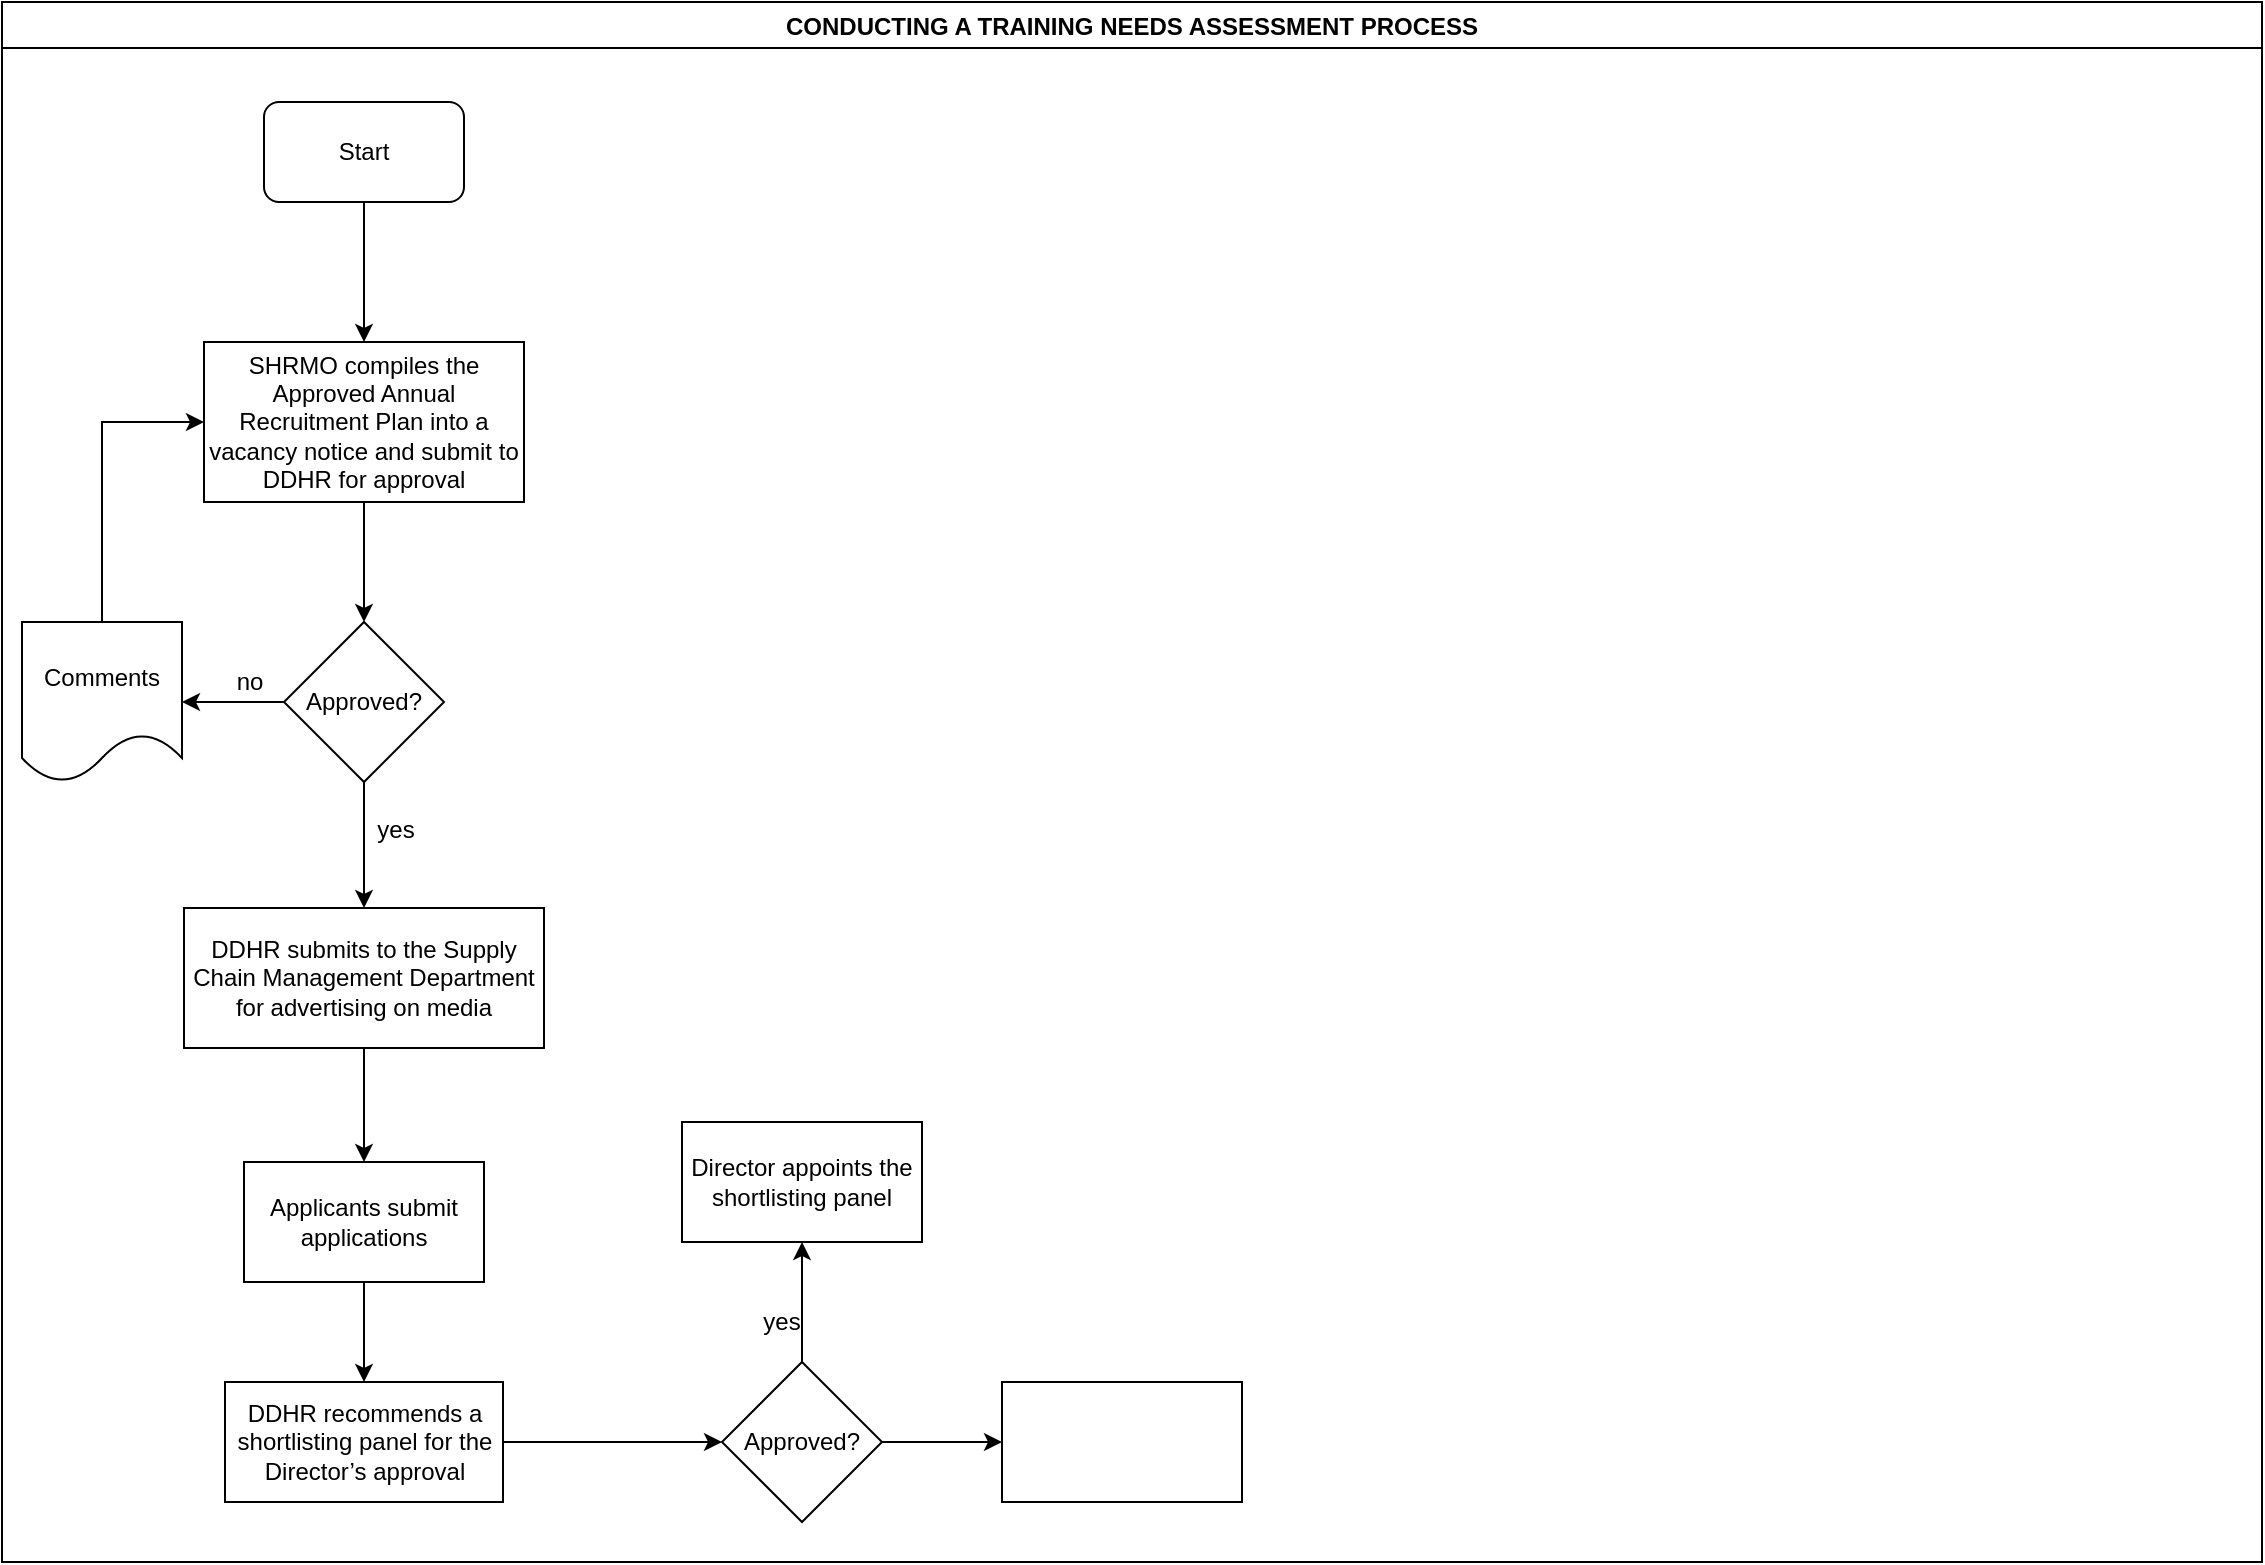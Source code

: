 <mxfile version="14.2.4" type="github">
  <diagram id="tumOcZ08y1jbHNWzHqvi" name="Page-1">
    <mxGraphModel dx="1038" dy="547" grid="1" gridSize="10" guides="1" tooltips="1" connect="1" arrows="1" fold="1" page="1" pageScale="1" pageWidth="1169" pageHeight="827" math="0" shadow="0">
      <root>
        <mxCell id="0" />
        <mxCell id="1" parent="0" />
        <mxCell id="h8TS08j7oyF-GIlj1y9Z-1" value="CONDUCTING A TRAINING NEEDS ASSESSMENT PROCESS" style="swimlane;" vertex="1" parent="1">
          <mxGeometry x="20" y="10" width="1130" height="780" as="geometry" />
        </mxCell>
        <mxCell id="h8TS08j7oyF-GIlj1y9Z-2" value="Start" style="rounded=1;whiteSpace=wrap;html=1;" vertex="1" parent="h8TS08j7oyF-GIlj1y9Z-1">
          <mxGeometry x="131" y="50" width="100" height="50" as="geometry" />
        </mxCell>
        <mxCell id="h8TS08j7oyF-GIlj1y9Z-49" value="SHRMO compiles the Approved Annual Recruitment Plan into a vacancy notice and submit to DDHR for approval" style="rounded=0;whiteSpace=wrap;html=1;" vertex="1" parent="h8TS08j7oyF-GIlj1y9Z-1">
          <mxGeometry x="101" y="170" width="160" height="80" as="geometry" />
        </mxCell>
        <mxCell id="h8TS08j7oyF-GIlj1y9Z-4" value="" style="edgeStyle=orthogonalEdgeStyle;rounded=0;orthogonalLoop=1;jettySize=auto;html=1;entryX=0.5;entryY=0;entryDx=0;entryDy=0;" edge="1" parent="h8TS08j7oyF-GIlj1y9Z-1" source="h8TS08j7oyF-GIlj1y9Z-2" target="h8TS08j7oyF-GIlj1y9Z-49">
          <mxGeometry relative="1" as="geometry">
            <mxPoint x="181" y="150" as="targetPoint" />
          </mxGeometry>
        </mxCell>
        <mxCell id="h8TS08j7oyF-GIlj1y9Z-50" value="Approved?" style="rhombus;whiteSpace=wrap;html=1;rounded=0;" vertex="1" parent="h8TS08j7oyF-GIlj1y9Z-1">
          <mxGeometry x="141" y="310" width="80" height="80" as="geometry" />
        </mxCell>
        <mxCell id="h8TS08j7oyF-GIlj1y9Z-51" value="" style="edgeStyle=orthogonalEdgeStyle;rounded=0;orthogonalLoop=1;jettySize=auto;html=1;" edge="1" parent="h8TS08j7oyF-GIlj1y9Z-1" source="h8TS08j7oyF-GIlj1y9Z-49" target="h8TS08j7oyF-GIlj1y9Z-50">
          <mxGeometry relative="1" as="geometry" />
        </mxCell>
        <mxCell id="h8TS08j7oyF-GIlj1y9Z-52" value="DDHR submits to the Supply Chain Management Department for advertising on media" style="whiteSpace=wrap;html=1;rounded=0;" vertex="1" parent="h8TS08j7oyF-GIlj1y9Z-1">
          <mxGeometry x="91" y="453" width="180" height="70" as="geometry" />
        </mxCell>
        <mxCell id="h8TS08j7oyF-GIlj1y9Z-53" value="" style="edgeStyle=orthogonalEdgeStyle;rounded=0;orthogonalLoop=1;jettySize=auto;html=1;" edge="1" parent="h8TS08j7oyF-GIlj1y9Z-1" source="h8TS08j7oyF-GIlj1y9Z-50" target="h8TS08j7oyF-GIlj1y9Z-52">
          <mxGeometry relative="1" as="geometry" />
        </mxCell>
        <mxCell id="h8TS08j7oyF-GIlj1y9Z-54" value="yes" style="text;html=1;strokeColor=none;fillColor=none;align=center;verticalAlign=middle;whiteSpace=wrap;rounded=0;" vertex="1" parent="h8TS08j7oyF-GIlj1y9Z-1">
          <mxGeometry x="177" y="404" width="40" height="20" as="geometry" />
        </mxCell>
        <mxCell id="h8TS08j7oyF-GIlj1y9Z-57" value="DDHR recommends a shortlisting panel for the Director’s approval" style="whiteSpace=wrap;html=1;rounded=0;" vertex="1" parent="h8TS08j7oyF-GIlj1y9Z-1">
          <mxGeometry x="111.5" y="690" width="139" height="60" as="geometry" />
        </mxCell>
        <mxCell id="h8TS08j7oyF-GIlj1y9Z-63" value="Director appoints the shortlisting panel" style="whiteSpace=wrap;html=1;rounded=0;" vertex="1" parent="h8TS08j7oyF-GIlj1y9Z-1">
          <mxGeometry x="340" y="560" width="120" height="60" as="geometry" />
        </mxCell>
        <mxCell id="h8TS08j7oyF-GIlj1y9Z-65" value="yes" style="text;html=1;strokeColor=none;fillColor=none;align=center;verticalAlign=middle;whiteSpace=wrap;rounded=0;" vertex="1" parent="h8TS08j7oyF-GIlj1y9Z-1">
          <mxGeometry x="370" y="650" width="40" height="20" as="geometry" />
        </mxCell>
        <mxCell id="h8TS08j7oyF-GIlj1y9Z-66" value="Comments" style="shape=document;whiteSpace=wrap;html=1;boundedLbl=1;rounded=0;" vertex="1" parent="h8TS08j7oyF-GIlj1y9Z-1">
          <mxGeometry x="10" y="310" width="80" height="80" as="geometry" />
        </mxCell>
        <mxCell id="h8TS08j7oyF-GIlj1y9Z-67" value="" style="edgeStyle=orthogonalEdgeStyle;rounded=0;orthogonalLoop=1;jettySize=auto;html=1;" edge="1" parent="h8TS08j7oyF-GIlj1y9Z-1" source="h8TS08j7oyF-GIlj1y9Z-50" target="h8TS08j7oyF-GIlj1y9Z-66">
          <mxGeometry relative="1" as="geometry" />
        </mxCell>
        <mxCell id="h8TS08j7oyF-GIlj1y9Z-69" value="" style="edgeStyle=orthogonalEdgeStyle;rounded=0;orthogonalLoop=1;jettySize=auto;html=1;entryX=0;entryY=0.5;entryDx=0;entryDy=0;" edge="1" parent="h8TS08j7oyF-GIlj1y9Z-1" source="h8TS08j7oyF-GIlj1y9Z-66" target="h8TS08j7oyF-GIlj1y9Z-49">
          <mxGeometry relative="1" as="geometry">
            <mxPoint x="50" y="220" as="targetPoint" />
            <Array as="points">
              <mxPoint x="50" y="210" />
            </Array>
          </mxGeometry>
        </mxCell>
        <mxCell id="h8TS08j7oyF-GIlj1y9Z-58" value="" style="edgeStyle=orthogonalEdgeStyle;rounded=0;orthogonalLoop=1;jettySize=auto;html=1;" edge="1" parent="1" source="h8TS08j7oyF-GIlj1y9Z-55" target="h8TS08j7oyF-GIlj1y9Z-57">
          <mxGeometry relative="1" as="geometry" />
        </mxCell>
        <mxCell id="h8TS08j7oyF-GIlj1y9Z-55" value="Applicants submit applications" style="whiteSpace=wrap;html=1;rounded=0;" vertex="1" parent="1">
          <mxGeometry x="141" y="590" width="120" height="60" as="geometry" />
        </mxCell>
        <mxCell id="h8TS08j7oyF-GIlj1y9Z-56" value="" style="edgeStyle=orthogonalEdgeStyle;rounded=0;orthogonalLoop=1;jettySize=auto;html=1;" edge="1" parent="1" source="h8TS08j7oyF-GIlj1y9Z-52" target="h8TS08j7oyF-GIlj1y9Z-55">
          <mxGeometry relative="1" as="geometry" />
        </mxCell>
        <mxCell id="h8TS08j7oyF-GIlj1y9Z-62" value="" style="edgeStyle=orthogonalEdgeStyle;rounded=0;orthogonalLoop=1;jettySize=auto;html=1;" edge="1" parent="1" source="h8TS08j7oyF-GIlj1y9Z-59" target="h8TS08j7oyF-GIlj1y9Z-61">
          <mxGeometry relative="1" as="geometry" />
        </mxCell>
        <mxCell id="h8TS08j7oyF-GIlj1y9Z-64" value="" style="edgeStyle=orthogonalEdgeStyle;rounded=0;orthogonalLoop=1;jettySize=auto;html=1;" edge="1" parent="1" source="h8TS08j7oyF-GIlj1y9Z-59" target="h8TS08j7oyF-GIlj1y9Z-63">
          <mxGeometry relative="1" as="geometry" />
        </mxCell>
        <mxCell id="h8TS08j7oyF-GIlj1y9Z-59" value="Approved?" style="rhombus;whiteSpace=wrap;html=1;rounded=0;" vertex="1" parent="1">
          <mxGeometry x="380" y="690" width="80" height="80" as="geometry" />
        </mxCell>
        <mxCell id="h8TS08j7oyF-GIlj1y9Z-60" value="" style="edgeStyle=orthogonalEdgeStyle;rounded=0;orthogonalLoop=1;jettySize=auto;html=1;" edge="1" parent="1" source="h8TS08j7oyF-GIlj1y9Z-57" target="h8TS08j7oyF-GIlj1y9Z-59">
          <mxGeometry relative="1" as="geometry" />
        </mxCell>
        <mxCell id="h8TS08j7oyF-GIlj1y9Z-61" value="" style="whiteSpace=wrap;html=1;rounded=0;" vertex="1" parent="1">
          <mxGeometry x="520" y="700" width="120" height="60" as="geometry" />
        </mxCell>
        <mxCell id="h8TS08j7oyF-GIlj1y9Z-70" value="no" style="text;html=1;strokeColor=none;fillColor=none;align=center;verticalAlign=middle;whiteSpace=wrap;rounded=0;" vertex="1" parent="1">
          <mxGeometry x="124" y="340" width="40" height="20" as="geometry" />
        </mxCell>
      </root>
    </mxGraphModel>
  </diagram>
</mxfile>
